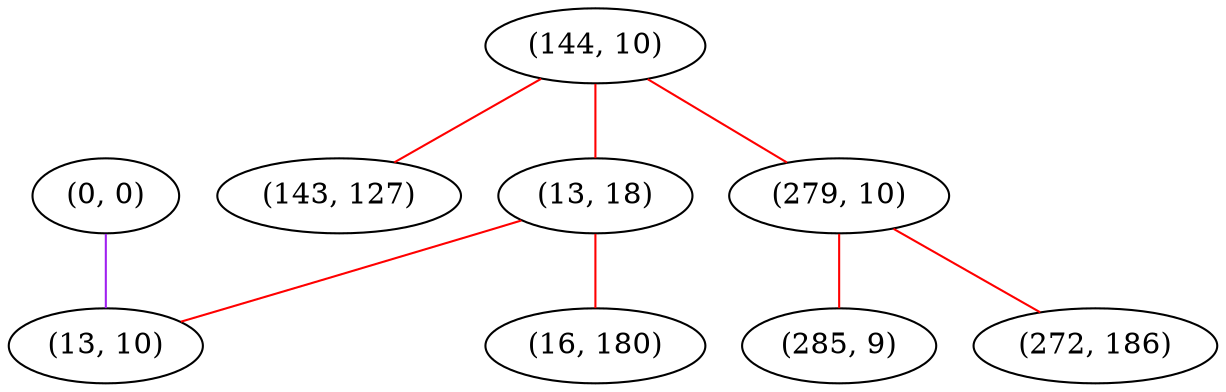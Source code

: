 graph "" {
"(0, 0)";
"(144, 10)";
"(279, 10)";
"(285, 9)";
"(143, 127)";
"(13, 18)";
"(272, 186)";
"(16, 180)";
"(13, 10)";
"(0, 0)" -- "(13, 10)"  [color=purple, key=0, weight=4];
"(144, 10)" -- "(13, 18)"  [color=red, key=0, weight=1];
"(144, 10)" -- "(143, 127)"  [color=red, key=0, weight=1];
"(144, 10)" -- "(279, 10)"  [color=red, key=0, weight=1];
"(279, 10)" -- "(285, 9)"  [color=red, key=0, weight=1];
"(279, 10)" -- "(272, 186)"  [color=red, key=0, weight=1];
"(13, 18)" -- "(13, 10)"  [color=red, key=0, weight=1];
"(13, 18)" -- "(16, 180)"  [color=red, key=0, weight=1];
}
